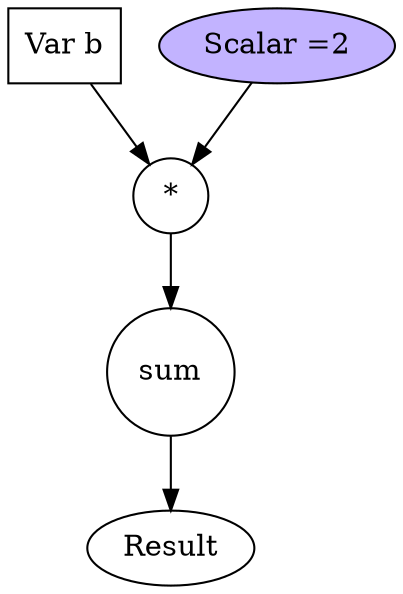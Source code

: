 digraph sum{
	1 [label="sum", shape=circle];
	2 [label="*", shape=circle];
	3 [label="Var b", shape=box];
	4 [label="Scalar =2", style="filled", fillcolor=".7 .3 1.0"];
	1 -> Result ;
	2 -> 1;
	3 -> 2;
	4 -> 2;
}